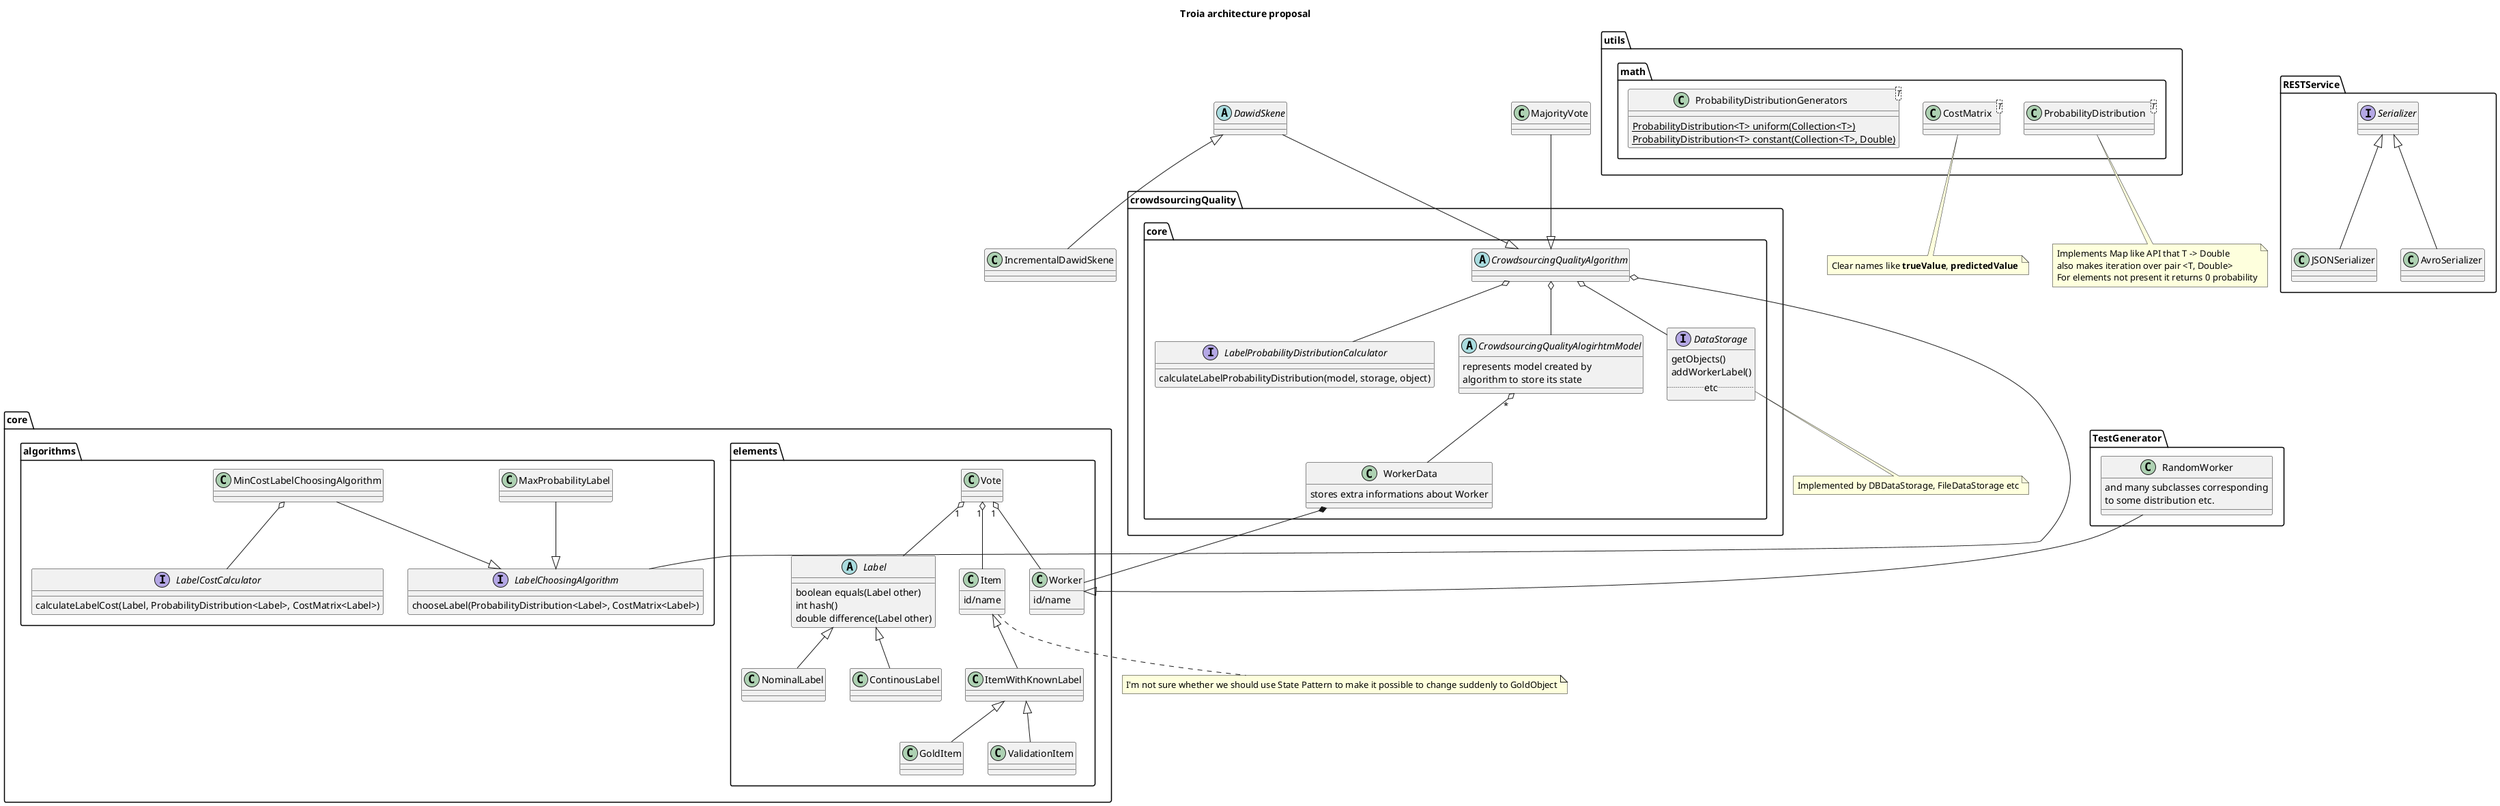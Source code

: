 @startuml


title Troia architecture proposal

package "core.elements" {
    abstract class Label {
        boolean equals(Label other)
        int hash()
        double difference(Label other)
    }
    Label <|-- NominalLabel
    Label <|-- ContinousLabel

    class Worker {
        id/name
    }
    class Item {
        id/name
    }
    Vote "1" o-- Label
    Vote "1" o-- Worker
    Vote "1" o-- Item

    Item <|-- ItemWithKnownLabel
    ItemWithKnownLabel <|-- GoldItem
    ItemWithKnownLabel <|-- ValidationItem
}

note "I'm not sure whether we should use State Pattern to make it possible to change suddenly to GoldObject" as NoteTroiaObject
Item .. NoteTroiaObject


package "core.algorithms" {
    interface LabelCostCalculator {
        calculateLabelCost(Label, ProbabilityDistribution<Label>, CostMatrix<Label>)
    }

    interface LabelChoosingAlgorithm {
        chooseLabel(ProbabilityDistribution<Label>, CostMatrix<Label>)
    }

    MinCostLabelChoosingAlgorithm o-- LabelCostCalculator
    MinCostLabelChoosingAlgorithm --|> LabelChoosingAlgorithm
    MaxProbabilityLabel --|> LabelChoosingAlgorithm

}

package "utils.math" {
    class CostMatrix<T>
    class ProbabilityDistribution<T>
    class ProbabilityDistributionGenerators<T>{
        {static} ProbabilityDistribution<T> uniform(Collection<T>)
        {static} ProbabilityDistribution<T> constant(Collection<T>, Double)
    }
}

note "Implements Map like API that T -> Double\nalso makes iteration over pair <T, Double>\nFor elements not present it returns 0 probability" as NoteProbabilityDistribution
note "Clear names like <B>trueValue</B>, <B>predictedValue</B>" as NoteCostMatrix

ProbabilityDistribution .. NoteProbabilityDistribution
CostMatrix .. NoteCostMatrix


package "crowdsourcingQuality.core" {

    abstract class CrowdsourcingQualityAlgorithm

    interface DataStorage {
        getObjects()
        addWorkerLabel()
        .. etc ..
    }

    class WorkerData {
        stores extra informations about Worker
    }
    WorkerData *-- Worker

    abstract CrowdsourcingQualityAlogirhtmModel {
        represents model created by
        algorithm to store its state
    }

    interface LabelProbabilityDistributionCalculator {
        calculateLabelProbabilityDistribution(model, storage, object)
    }

    CrowdsourcingQualityAlgorithm o-- DataStorage
    CrowdsourcingQualityAlgorithm o-- LabelProbabilityDistributionCalculator
    CrowdsourcingQualityAlgorithm o-- LabelChoosingAlgorithm
    CrowdsourcingQualityAlgorithm o-- CrowdsourcingQualityAlogirhtmModel
    CrowdsourcingQualityAlogirhtmModel "*" o-- WorkerData
}

abstract class DawidSkene

MajorityVote --|> CrowdsourcingQualityAlgorithm

DawidSkene --|> CrowdsourcingQualityAlgorithm
DawidSkene <|-- IncrementalDawidSkene


note "Implemented by DBDataStorage, FileDataStorage etc" as NoteDataStorage
DataStorage .. NoteDataStorage


package TestGenerator {
    class RandomWorker {
        and many subclasses corresponding
        to some distribution etc.
    }
    RandomWorker --|> Worker

}

package RESTService {
    interface Serializer
    Serializer <|-- JSONSerializer
    Serializer <|-- AvroSerializer
}

@enduml